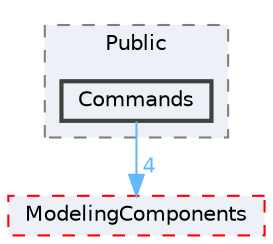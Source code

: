 digraph "Commands"
{
 // INTERACTIVE_SVG=YES
 // LATEX_PDF_SIZE
  bgcolor="transparent";
  edge [fontname=Helvetica,fontsize=10,labelfontname=Helvetica,labelfontsize=10];
  node [fontname=Helvetica,fontsize=10,shape=box,height=0.2,width=0.4];
  compound=true
  subgraph clusterdir_234072ddc78cfddda610dccb0d7a1f28 {
    graph [ bgcolor="#edf0f7", pencolor="grey50", label="Public", fontname=Helvetica,fontsize=10 style="filled,dashed", URL="dir_234072ddc78cfddda610dccb0d7a1f28.html",tooltip=""]
  dir_5d211b511de399da95ac3d845a7f293e [label="Commands", fillcolor="#edf0f7", color="grey25", style="filled,bold", URL="dir_5d211b511de399da95ac3d845a7f293e.html",tooltip=""];
  }
  dir_b85b9ed87c0e5b337b81fd0aa54e649b [label="ModelingComponents", fillcolor="#edf0f7", color="red", style="filled,dashed", URL="dir_b85b9ed87c0e5b337b81fd0aa54e649b.html",tooltip=""];
  dir_5d211b511de399da95ac3d845a7f293e->dir_b85b9ed87c0e5b337b81fd0aa54e649b [headlabel="4", labeldistance=1.5 headhref="dir_000212_000654.html" href="dir_000212_000654.html" color="steelblue1" fontcolor="steelblue1"];
}
